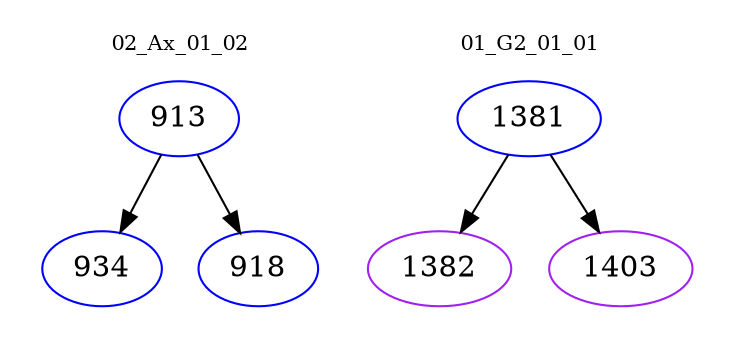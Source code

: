 digraph{
subgraph cluster_0 {
color = white
label = "02_Ax_01_02";
fontsize=10;
T0_913 [label="913", color="blue"]
T0_913 -> T0_934 [color="black"]
T0_934 [label="934", color="blue"]
T0_913 -> T0_918 [color="black"]
T0_918 [label="918", color="blue"]
}
subgraph cluster_1 {
color = white
label = "01_G2_01_01";
fontsize=10;
T1_1381 [label="1381", color="blue"]
T1_1381 -> T1_1382 [color="black"]
T1_1382 [label="1382", color="purple"]
T1_1381 -> T1_1403 [color="black"]
T1_1403 [label="1403", color="purple"]
}
}
